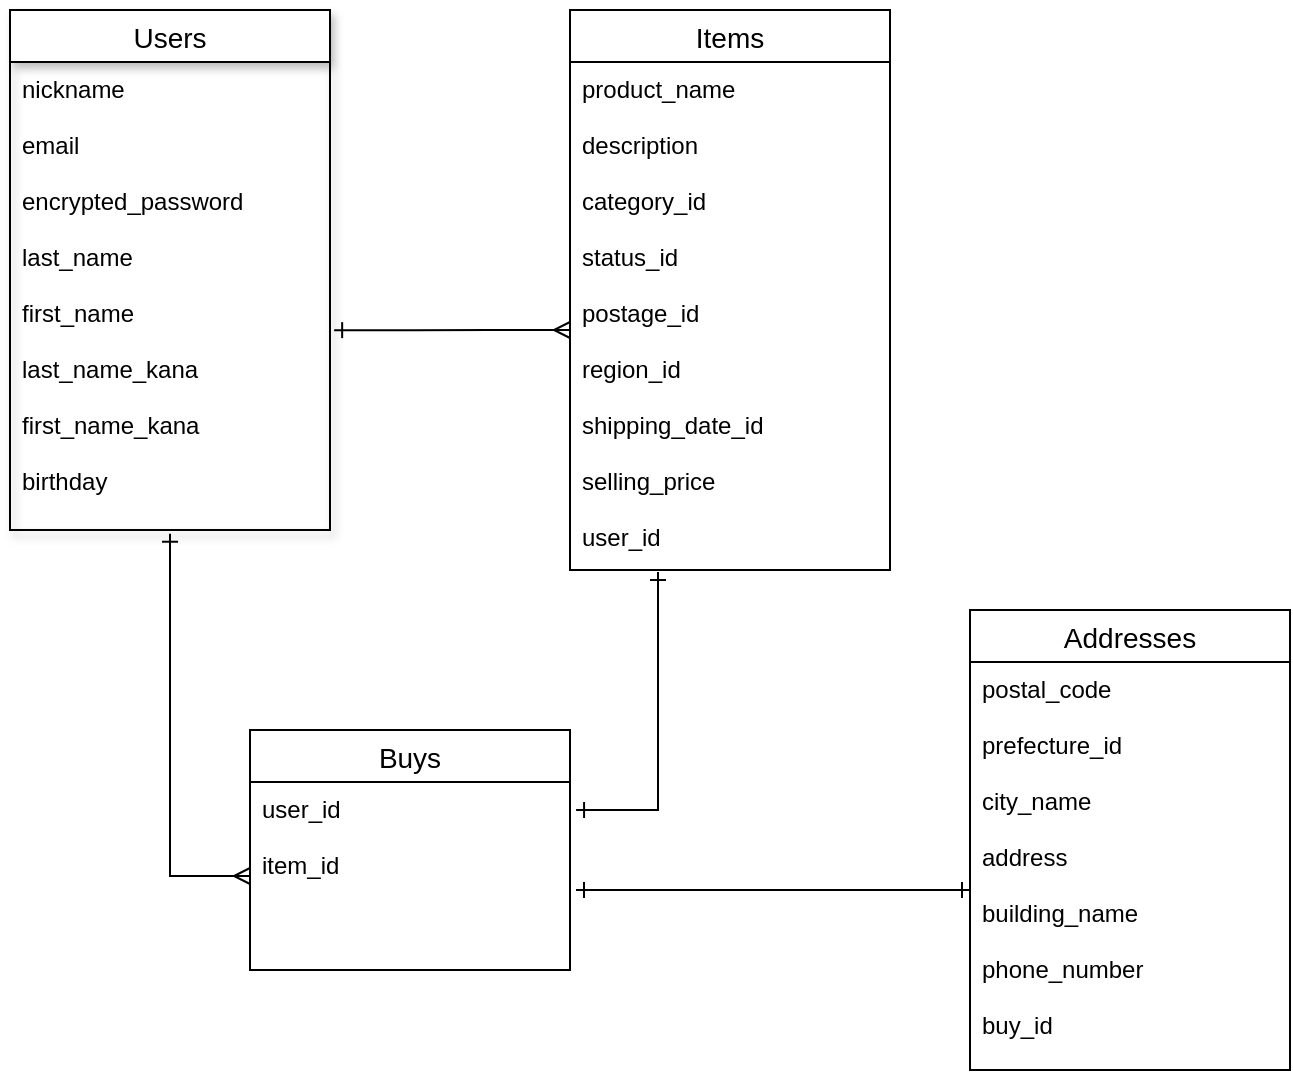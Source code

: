 <mxfile>
    <diagram id="LOp3iKNd7ikHaiQ2Mefc" name="Page-1">
        <mxGraphModel dx="829" dy="580" grid="1" gridSize="10" guides="1" tooltips="1" connect="1" arrows="1" fold="1" page="1" pageScale="1" pageWidth="850" pageHeight="1100" math="0" shadow="0">
            <root>
                <mxCell id="0"/>
                <mxCell id="1" parent="0"/>
                <mxCell id="36" value="Items" style="swimlane;fontStyle=0;childLayout=stackLayout;horizontal=1;startSize=26;horizontalStack=0;resizeParent=1;resizeParentMax=0;resizeLast=0;collapsible=1;marginBottom=0;align=center;fontSize=14;" parent="1" vertex="1">
                    <mxGeometry x="320" y="40" width="160" height="280" as="geometry"/>
                </mxCell>
                <mxCell id="38" value="product_name&#10;&#10;description&#10;&#10;category_id&#10;&#10;status_id&#10;&#10;postage_id&#10;&#10;region_id&#10;&#10;shipping_date_id&#10;&#10;selling_price&#10;&#10;user_id" style="text;strokeColor=none;fillColor=none;spacingLeft=4;spacingRight=4;overflow=hidden;rotatable=0;points=[[0,0.5],[1,0.5]];portConstraint=eastwest;fontSize=12;" parent="36" vertex="1">
                    <mxGeometry y="26" width="160" height="254" as="geometry"/>
                </mxCell>
                <mxCell id="44" value="Addresses" style="swimlane;fontStyle=0;childLayout=stackLayout;horizontal=1;startSize=26;horizontalStack=0;resizeParent=1;resizeParentMax=0;resizeLast=0;collapsible=1;marginBottom=0;align=center;fontSize=14;" parent="1" vertex="1">
                    <mxGeometry x="520" y="340" width="160" height="230" as="geometry"/>
                </mxCell>
                <mxCell id="45" value="postal_code&#10;&#10;prefecture_id&#10;&#10;city_name&#10;&#10;address&#10;&#10;building_name&#10;&#10;phone_number&#10;&#10;buy_id&#10;" style="text;strokeColor=none;fillColor=none;spacingLeft=4;spacingRight=4;overflow=hidden;rotatable=0;points=[[0,0.5],[1,0.5]];portConstraint=eastwest;fontSize=12;" parent="44" vertex="1">
                    <mxGeometry y="26" width="160" height="204" as="geometry"/>
                </mxCell>
                <mxCell id="129" value="Users" style="swimlane;fontStyle=0;childLayout=stackLayout;horizontal=1;startSize=26;horizontalStack=0;resizeParent=1;resizeParentMax=0;resizeLast=0;collapsible=1;marginBottom=0;align=center;fontSize=14;shadow=1;" parent="1" vertex="1">
                    <mxGeometry x="40" y="40" width="160" height="260" as="geometry"/>
                </mxCell>
                <mxCell id="130" value="nickname&#10;&#10;email&#10;&#10;encrypted_password&#10;&#10;last_name&#10;&#10;first_name&#10;&#10;last_name_kana&#10;&#10;first_name_kana&#10;&#10;birthday" style="text;strokeColor=none;fillColor=none;spacingLeft=4;spacingRight=4;overflow=hidden;rotatable=0;points=[[0,0.5],[1,0.5]];portConstraint=eastwest;fontSize=12;" parent="129" vertex="1">
                    <mxGeometry y="26" width="160" height="234" as="geometry"/>
                </mxCell>
                <mxCell id="134" value="" style="edgeStyle=entityRelationEdgeStyle;fontSize=12;html=1;endArrow=ERmany;startArrow=ERone;startFill=0;endFill=0;exitX=1.013;exitY=0.573;exitDx=0;exitDy=0;exitPerimeter=0;" parent="1" edge="1" source="130">
                    <mxGeometry width="100" height="100" relative="1" as="geometry">
                        <mxPoint x="210" y="200" as="sourcePoint"/>
                        <mxPoint x="320" y="200" as="targetPoint"/>
                    </mxGeometry>
                </mxCell>
                <mxCell id="141" value="" style="endArrow=ERone;html=1;rounded=0;startArrow=ERone;startFill=0;endFill=0;entryX=0.275;entryY=1.004;entryDx=0;entryDy=0;entryPerimeter=0;exitX=1.019;exitY=0.149;exitDx=0;exitDy=0;exitPerimeter=0;" parent="1" source="145" edge="1" target="38">
                    <mxGeometry relative="1" as="geometry">
                        <mxPoint x="402" y="360" as="sourcePoint"/>
                        <mxPoint x="628" y="320" as="targetPoint"/>
                        <Array as="points">
                            <mxPoint x="364" y="440"/>
                        </Array>
                    </mxGeometry>
                </mxCell>
                <mxCell id="143" value="" style="endArrow=ERmany;html=1;rounded=0;startArrow=ERone;startFill=0;endFill=0;exitX=0.5;exitY=1.008;exitDx=0;exitDy=0;exitPerimeter=0;entryX=0;entryY=0.5;entryDx=0;entryDy=0;" parent="1" target="145" edge="1" source="130">
                    <mxGeometry relative="1" as="geometry">
                        <mxPoint x="120" y="360" as="sourcePoint"/>
                        <mxPoint x="237" y="370" as="targetPoint"/>
                        <Array as="points">
                            <mxPoint x="120" y="473"/>
                        </Array>
                    </mxGeometry>
                </mxCell>
                <mxCell id="144" value="Buys" style="swimlane;fontStyle=0;childLayout=stackLayout;horizontal=1;startSize=26;horizontalStack=0;resizeParent=1;resizeParentMax=0;resizeLast=0;collapsible=1;marginBottom=0;align=center;fontSize=14;" vertex="1" parent="1">
                    <mxGeometry x="160" y="400" width="160" height="120" as="geometry"/>
                </mxCell>
                <mxCell id="145" value="user_id&#10;&#10;item_id&#10;" style="text;strokeColor=none;fillColor=none;spacingLeft=4;spacingRight=4;overflow=hidden;rotatable=0;points=[[0,0.5],[1,0.5]];portConstraint=eastwest;fontSize=12;" vertex="1" parent="144">
                    <mxGeometry y="26" width="160" height="94" as="geometry"/>
                </mxCell>
                <mxCell id="153" value="" style="edgeStyle=entityRelationEdgeStyle;fontSize=12;html=1;endArrow=ERone;startArrow=ERone;startFill=0;endFill=0;entryX=0;entryY=0.559;entryDx=0;entryDy=0;entryPerimeter=0;" edge="1" parent="1" target="45">
                    <mxGeometry width="100" height="100" relative="1" as="geometry">
                        <mxPoint x="323" y="480" as="sourcePoint"/>
                        <mxPoint x="510" y="483" as="targetPoint"/>
                    </mxGeometry>
                </mxCell>
            </root>
        </mxGraphModel>
    </diagram>
</mxfile>